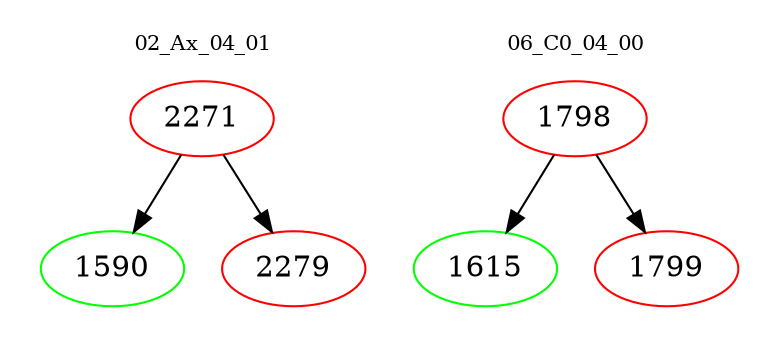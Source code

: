 digraph{
subgraph cluster_0 {
color = white
label = "02_Ax_04_01";
fontsize=10;
T0_2271 [label="2271", color="red"]
T0_2271 -> T0_1590 [color="black"]
T0_1590 [label="1590", color="green"]
T0_2271 -> T0_2279 [color="black"]
T0_2279 [label="2279", color="red"]
}
subgraph cluster_1 {
color = white
label = "06_C0_04_00";
fontsize=10;
T1_1798 [label="1798", color="red"]
T1_1798 -> T1_1615 [color="black"]
T1_1615 [label="1615", color="green"]
T1_1798 -> T1_1799 [color="black"]
T1_1799 [label="1799", color="red"]
}
}
